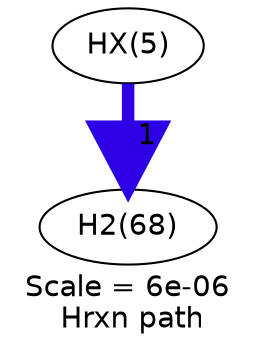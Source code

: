 digraph reaction_paths {
center=1;
s61 -> s10[fontname="Helvetica", style="setlinewidth(6)", arrowsize=3, color="0.7, 1.5, 0.9"
, label=" 1"];
s10 [ fontname="Helvetica", label="H2(68)"];
s61 [ fontname="Helvetica", label="HX(5)"];
 label = "Scale = 6e-06\l Hrxn path";
 fontname = "Helvetica";
}
